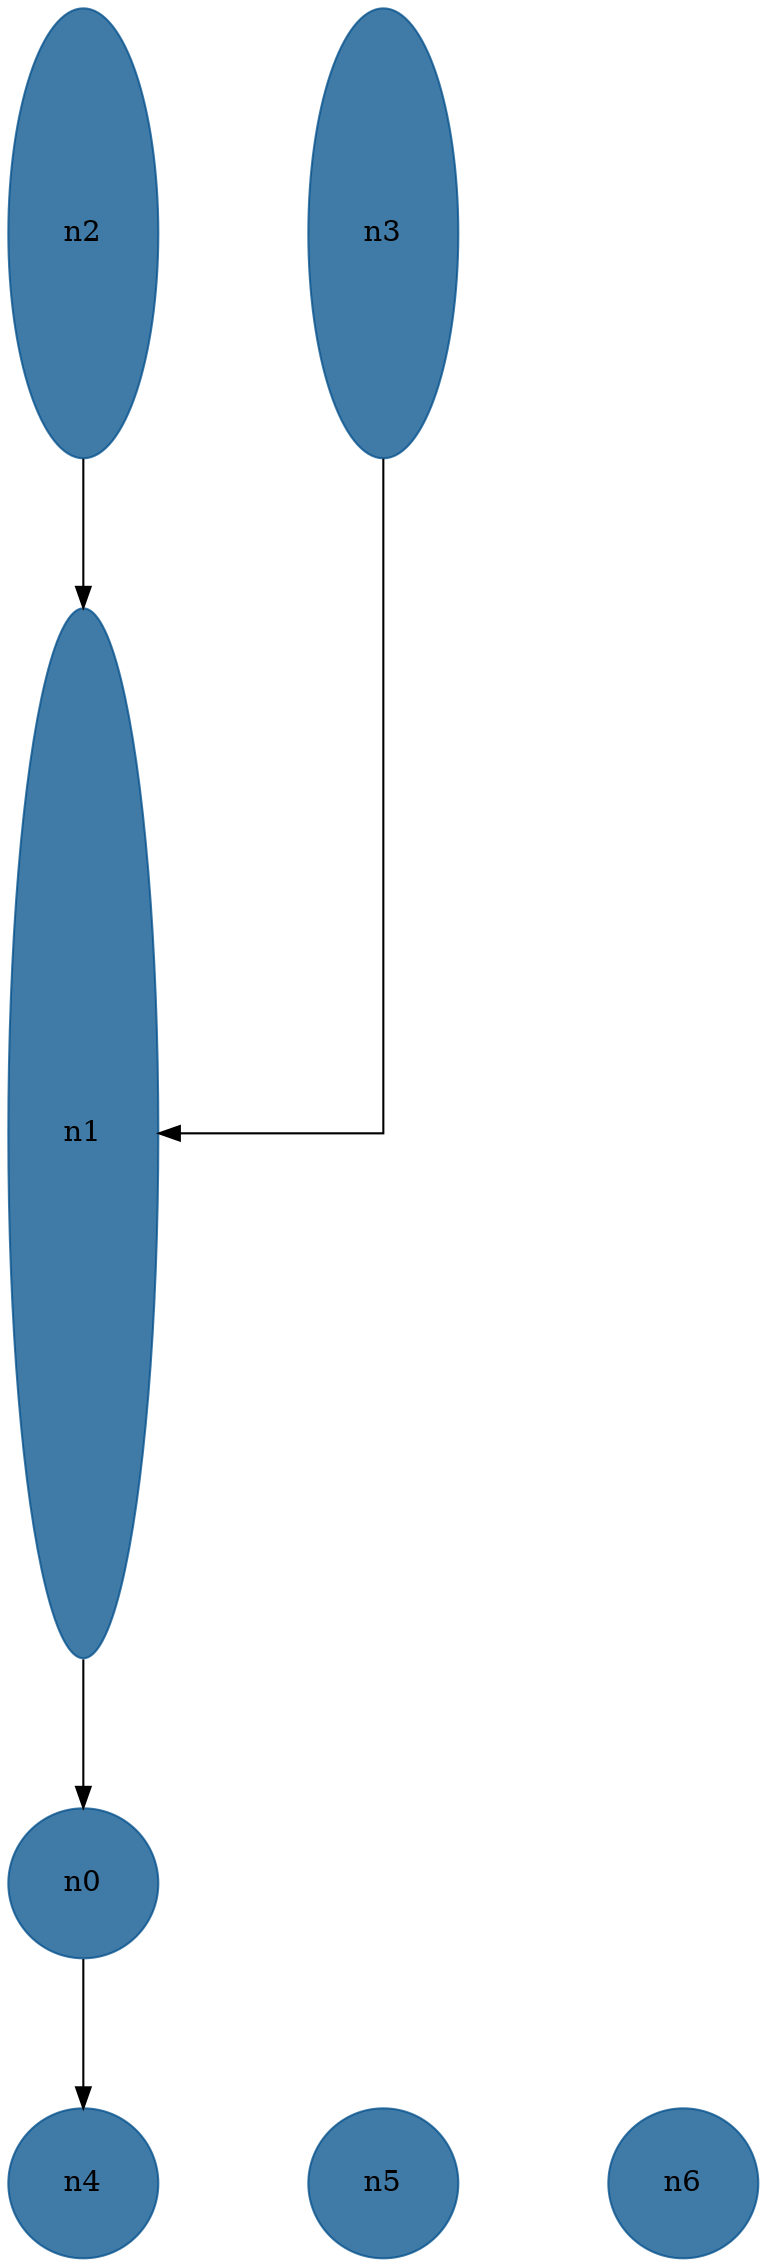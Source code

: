 //do not use DOT to generate pdf use NEATO or FDP
digraph{
layout="neato";
splines="ortho";
n2[shape="ellipse", style="filled", color="#004E8ABF", pos="0,15!", height="3", width="1"];
n2 -> n1;
n3[shape="ellipse", style="filled", color="#004E8ABF", pos="2,15!", height="3", width="1"];
n3 -> n1;
n1[shape="ellipse", style="filled", color="#004E8ABF", pos="0,9!", height="7", width="1"];
n1 -> n0;
n0[shape="ellipse", style="filled", color="#004E8ABF", pos="0,4!", height="1", width="1"];
n0 -> n4;
n4[shape="ellipse", style="filled", color="#004E8ABF", pos="0,2!", height="1", width="1"];
n5[shape="ellipse", style="filled", color="#004E8ABF", pos="2,2!", height="1", width="1"];
n6[shape="ellipse", style="filled", color="#004E8ABF", pos="4,2!", height="1", width="1"];
}